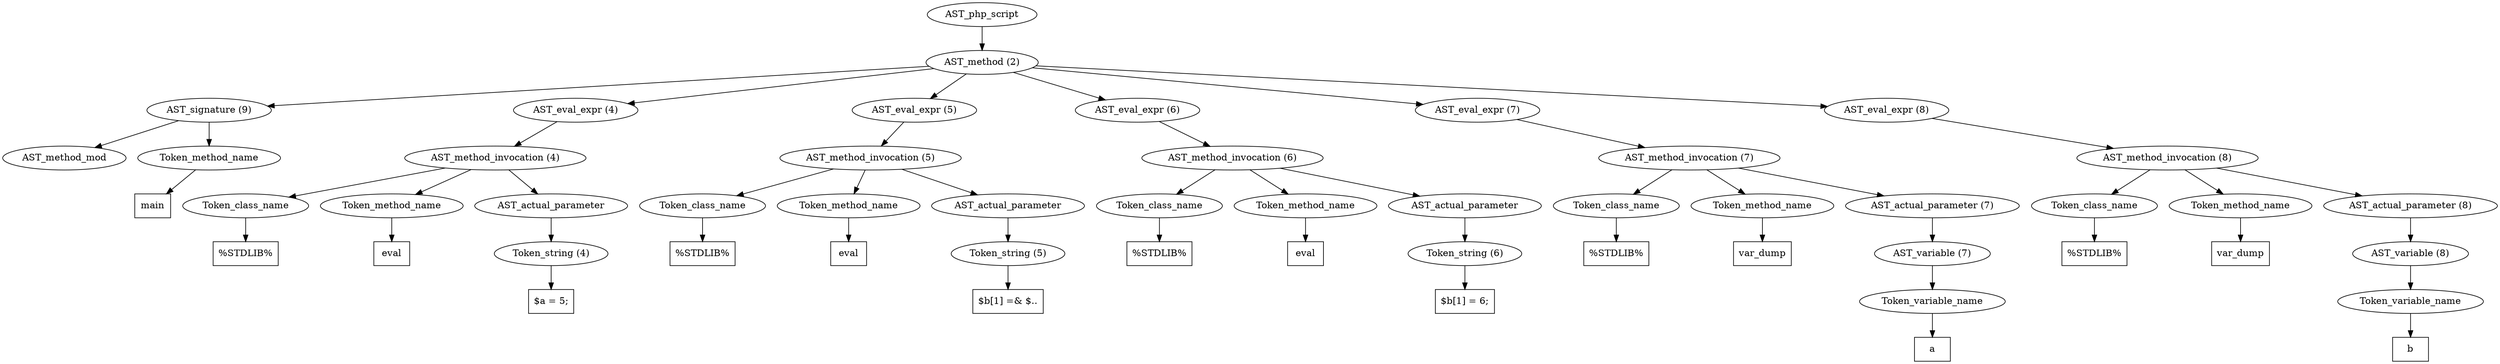 /*
 * AST in dot format generated by phc -- the PHP compiler
 */

digraph AST {
node_0 [label="AST_php_script"];
node_1 [label="AST_method (2)"];
node_2 [label="AST_signature (9)"];
node_3 [label="AST_method_mod"];
node_4 [label="Token_method_name"];
node_5 [label="main", shape=box]
node_4 -> node_5;
node_2 -> node_4;
node_2 -> node_3;
node_6 [label="AST_eval_expr (4)"];
node_7 [label="AST_method_invocation (4)"];
node_8 [label="Token_class_name"];
node_9 [label="%STDLIB%", shape=box]
node_8 -> node_9;
node_10 [label="Token_method_name"];
node_11 [label="eval", shape=box]
node_10 -> node_11;
node_12 [label="AST_actual_parameter"];
node_13 [label="Token_string (4)"];
node_14 [label="$a = 5;", shape=box]
node_13 -> node_14;
node_12 -> node_13;
node_7 -> node_12;
node_7 -> node_10;
node_7 -> node_8;
node_6 -> node_7;
node_15 [label="AST_eval_expr (5)"];
node_16 [label="AST_method_invocation (5)"];
node_17 [label="Token_class_name"];
node_18 [label="%STDLIB%", shape=box]
node_17 -> node_18;
node_19 [label="Token_method_name"];
node_20 [label="eval", shape=box]
node_19 -> node_20;
node_21 [label="AST_actual_parameter"];
node_22 [label="Token_string (5)"];
node_23 [label="$b[1] =& $..", shape=box]
node_22 -> node_23;
node_21 -> node_22;
node_16 -> node_21;
node_16 -> node_19;
node_16 -> node_17;
node_15 -> node_16;
node_24 [label="AST_eval_expr (6)"];
node_25 [label="AST_method_invocation (6)"];
node_26 [label="Token_class_name"];
node_27 [label="%STDLIB%", shape=box]
node_26 -> node_27;
node_28 [label="Token_method_name"];
node_29 [label="eval", shape=box]
node_28 -> node_29;
node_30 [label="AST_actual_parameter"];
node_31 [label="Token_string (6)"];
node_32 [label="$b[1] = 6;", shape=box]
node_31 -> node_32;
node_30 -> node_31;
node_25 -> node_30;
node_25 -> node_28;
node_25 -> node_26;
node_24 -> node_25;
node_33 [label="AST_eval_expr (7)"];
node_34 [label="AST_method_invocation (7)"];
node_35 [label="Token_class_name"];
node_36 [label="%STDLIB%", shape=box]
node_35 -> node_36;
node_37 [label="Token_method_name"];
node_38 [label="var_dump", shape=box]
node_37 -> node_38;
node_39 [label="AST_actual_parameter (7)"];
node_40 [label="AST_variable (7)"];
node_41 [label="Token_variable_name"];
node_42 [label="a", shape=box]
node_41 -> node_42;
node_40 -> node_41;
node_39 -> node_40;
node_34 -> node_39;
node_34 -> node_37;
node_34 -> node_35;
node_33 -> node_34;
node_43 [label="AST_eval_expr (8)"];
node_44 [label="AST_method_invocation (8)"];
node_45 [label="Token_class_name"];
node_46 [label="%STDLIB%", shape=box]
node_45 -> node_46;
node_47 [label="Token_method_name"];
node_48 [label="var_dump", shape=box]
node_47 -> node_48;
node_49 [label="AST_actual_parameter (8)"];
node_50 [label="AST_variable (8)"];
node_51 [label="Token_variable_name"];
node_52 [label="b", shape=box]
node_51 -> node_52;
node_50 -> node_51;
node_49 -> node_50;
node_44 -> node_49;
node_44 -> node_47;
node_44 -> node_45;
node_43 -> node_44;
node_1 -> node_43;
node_1 -> node_33;
node_1 -> node_24;
node_1 -> node_15;
node_1 -> node_6;
node_1 -> node_2;
node_0 -> node_1;
}
